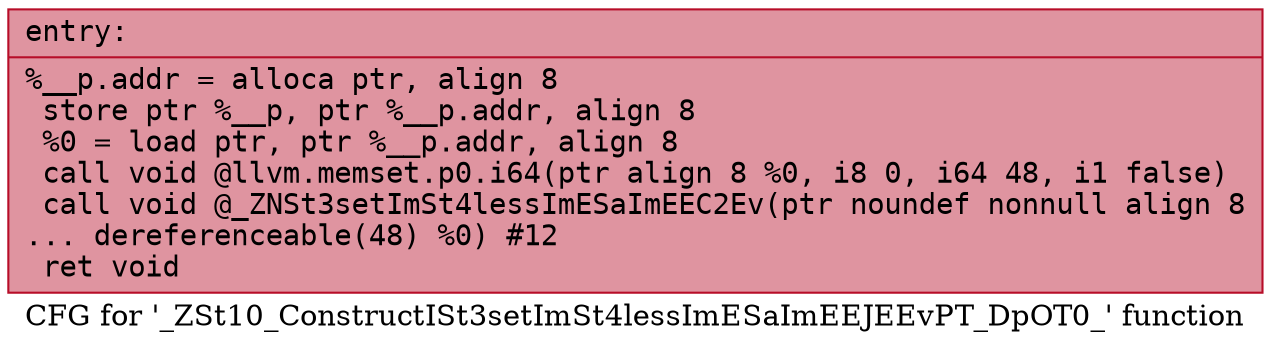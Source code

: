 digraph "CFG for '_ZSt10_ConstructISt3setImSt4lessImESaImEEJEEvPT_DpOT0_' function" {
	label="CFG for '_ZSt10_ConstructISt3setImSt4lessImESaImEEJEEvPT_DpOT0_' function";

	Node0x560dca101900 [shape=record,color="#b70d28ff", style=filled, fillcolor="#b70d2870" fontname="Courier",label="{entry:\l|  %__p.addr = alloca ptr, align 8\l  store ptr %__p, ptr %__p.addr, align 8\l  %0 = load ptr, ptr %__p.addr, align 8\l  call void @llvm.memset.p0.i64(ptr align 8 %0, i8 0, i64 48, i1 false)\l  call void @_ZNSt3setImSt4lessImESaImEEC2Ev(ptr noundef nonnull align 8\l... dereferenceable(48) %0) #12\l  ret void\l}"];
}

